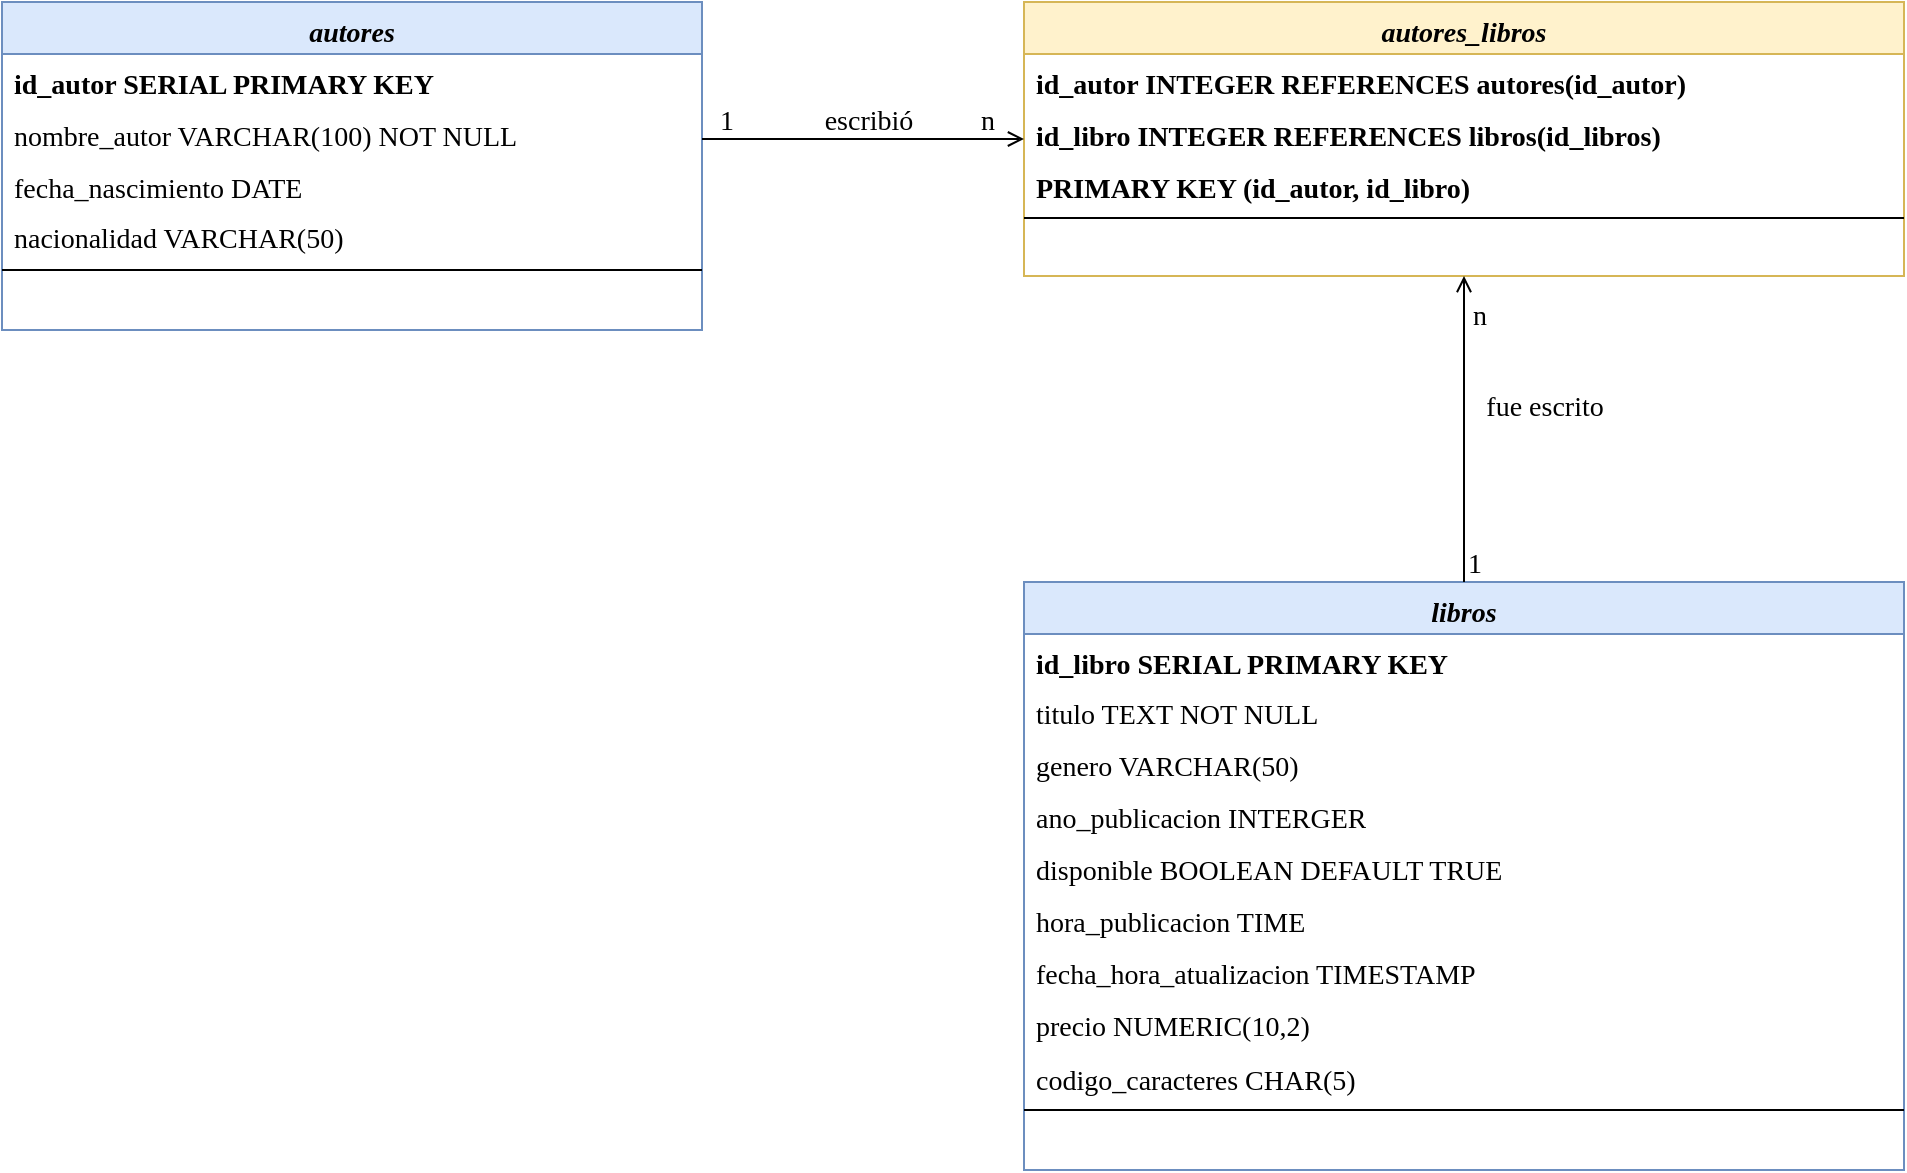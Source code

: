 <mxfile version="20.5.3" type="embed"><diagram id="8XITtoyjqvFha4r6XIhv" name="Page-1"><mxGraphModel dx="1170" dy="758" grid="1" gridSize="10" guides="1" tooltips="1" connect="1" arrows="1" fold="1" page="1" pageScale="1" pageWidth="1200" pageHeight="1920" math="0" shadow="0"><root><mxCell id="0"/><mxCell id="1" parent="0"/><mxCell id="33" value="autores" style="swimlane;fontStyle=3;align=center;verticalAlign=top;childLayout=stackLayout;horizontal=1;startSize=26;horizontalStack=0;resizeParent=1;resizeLast=0;collapsible=1;marginBottom=0;rounded=0;shadow=0;strokeWidth=1;fillColor=#dae8fc;strokeColor=#6c8ebf;fontSize=14;fontFamily=Verdana;" vertex="1" parent="1"><mxGeometry x="125" y="40" width="350" height="164" as="geometry"><mxRectangle x="230" y="140" width="160" height="26" as="alternateBounds"/></mxGeometry></mxCell><mxCell id="34" value="id_autor SERIAL PRIMARY KEY" style="text;align=left;verticalAlign=top;spacingLeft=4;spacingRight=4;overflow=hidden;rotatable=0;points=[[0,0.5],[1,0.5]];portConstraint=eastwest;fontStyle=1;fontSize=14;fontFamily=Verdana;" vertex="1" parent="33"><mxGeometry y="26" width="350" height="26" as="geometry"/></mxCell><mxCell id="35" value="nombre_autor VARCHAR(100) NOT NULL" style="text;align=left;verticalAlign=top;spacingLeft=4;spacingRight=4;overflow=hidden;rotatable=0;points=[[0,0.5],[1,0.5]];portConstraint=eastwest;rounded=0;shadow=0;html=0;fontSize=14;fontFamily=Verdana;" vertex="1" parent="33"><mxGeometry y="52" width="350" height="26" as="geometry"/></mxCell><mxCell id="36" value="fecha_nascimiento DATE" style="text;align=left;verticalAlign=top;spacingLeft=4;spacingRight=4;overflow=hidden;rotatable=0;points=[[0,0.5],[1,0.5]];portConstraint=eastwest;rounded=0;shadow=0;html=0;fontSize=14;fontFamily=Verdana;" vertex="1" parent="33"><mxGeometry y="78" width="350" height="26" as="geometry"/></mxCell><mxCell id="37" value="nacionalidad VARCHAR(50)" style="text;strokeColor=none;fillColor=none;align=left;verticalAlign=top;spacingLeft=4;spacingRight=4;overflow=hidden;rotatable=0;points=[[0,0.5],[1,0.5]];portConstraint=eastwest;whiteSpace=wrap;html=1;fontSize=14;fontFamily=Verdana;" vertex="1" parent="33"><mxGeometry y="104" width="350" height="26" as="geometry"/></mxCell><mxCell id="38" value="" style="line;html=1;strokeWidth=1;align=left;verticalAlign=middle;spacingTop=-1;spacingLeft=3;spacingRight=3;rotatable=0;labelPosition=right;points=[];portConstraint=eastwest;fontSize=14;fontFamily=Verdana;" vertex="1" parent="33"><mxGeometry y="130" width="350" height="8" as="geometry"/></mxCell><mxCell id="39" value="autores_libros" style="swimlane;fontStyle=3;align=center;verticalAlign=top;childLayout=stackLayout;horizontal=1;startSize=26;horizontalStack=0;resizeParent=1;resizeLast=0;collapsible=1;marginBottom=0;rounded=0;shadow=0;strokeWidth=1;fillColor=#fff2cc;strokeColor=#d6b656;fontSize=14;fontFamily=Verdana;" vertex="1" parent="1"><mxGeometry x="636" y="40" width="440" height="137" as="geometry"><mxRectangle x="550" y="140" width="160" height="26" as="alternateBounds"/></mxGeometry></mxCell><mxCell id="40" value="id_autor INTEGER REFERENCES autores(id_autor)&#10;" style="text;align=left;verticalAlign=top;spacingLeft=4;spacingRight=4;overflow=hidden;rotatable=0;points=[[0,0.5],[1,0.5]];portConstraint=eastwest;rounded=0;shadow=0;html=0;fontStyle=1;fontSize=14;fontFamily=Verdana;" vertex="1" parent="39"><mxGeometry y="26" width="440" height="26" as="geometry"/></mxCell><mxCell id="41" value="id_libro INTEGER REFERENCES libros(id_libros)" style="text;align=left;verticalAlign=top;spacingLeft=4;spacingRight=4;overflow=hidden;rotatable=0;points=[[0,0.5],[1,0.5]];portConstraint=eastwest;rounded=0;shadow=0;html=0;fontStyle=1;fontSize=14;fontFamily=Verdana;" vertex="1" parent="39"><mxGeometry y="52" width="440" height="26" as="geometry"/></mxCell><mxCell id="42" value="PRIMARY KEY (id_autor, id_libro)" style="text;align=left;verticalAlign=top;spacingLeft=4;spacingRight=4;overflow=hidden;rotatable=0;points=[[0,0.5],[1,0.5]];portConstraint=eastwest;fontStyle=1;fontSize=14;fontFamily=Verdana;" vertex="1" parent="39"><mxGeometry y="78" width="440" height="26" as="geometry"/></mxCell><mxCell id="43" value="" style="line;html=1;strokeWidth=1;align=left;verticalAlign=middle;spacingTop=-1;spacingLeft=3;spacingRight=3;rotatable=0;labelPosition=right;points=[];portConstraint=eastwest;fontSize=14;fontFamily=Verdana;" vertex="1" parent="39"><mxGeometry y="104" width="440" height="8" as="geometry"/></mxCell><mxCell id="44" value="" style="endArrow=open;shadow=0;strokeWidth=1;rounded=0;endFill=1;edgeStyle=elbowEdgeStyle;elbow=vertical;fontSize=14;fontFamily=Verdana;" edge="1" parent="1" source="33" target="39"><mxGeometry x="0.5" y="41" relative="1" as="geometry"><mxPoint x="428" y="142" as="sourcePoint"/><mxPoint x="588" y="142" as="targetPoint"/><mxPoint x="-40" y="32" as="offset"/></mxGeometry></mxCell><mxCell id="45" value="1" style="resizable=0;align=left;verticalAlign=bottom;labelBackgroundColor=none;fontSize=14;fontFamily=Verdana;" connectable="0" vertex="1" parent="44"><mxGeometry x="-1" relative="1" as="geometry"><mxPoint x="7" as="offset"/></mxGeometry></mxCell><mxCell id="46" value="n" style="resizable=0;align=right;verticalAlign=bottom;labelBackgroundColor=none;fontSize=14;fontFamily=Verdana;" connectable="0" vertex="1" parent="44"><mxGeometry x="1" relative="1" as="geometry"><mxPoint x="-13" as="offset"/></mxGeometry></mxCell><mxCell id="47" value="escribió" style="text;html=1;resizable=0;points=[];;align=center;verticalAlign=middle;labelBackgroundColor=none;rounded=0;shadow=0;strokeWidth=1;fontSize=14;fontFamily=Verdana;" vertex="1" connectable="0" parent="44"><mxGeometry x="0.5" y="49" relative="1" as="geometry"><mxPoint x="-38" y="40" as="offset"/></mxGeometry></mxCell><mxCell id="48" value="libros" style="swimlane;fontStyle=3;align=center;verticalAlign=top;childLayout=stackLayout;horizontal=1;startSize=26;horizontalStack=0;resizeParent=1;resizeLast=0;collapsible=1;marginBottom=0;rounded=0;shadow=0;strokeWidth=1;fillColor=#dae8fc;strokeColor=#6c8ebf;fontSize=14;fontFamily=Verdana;" vertex="1" parent="1"><mxGeometry x="636" y="330" width="440" height="294" as="geometry"><mxRectangle x="230" y="140" width="160" height="26" as="alternateBounds"/></mxGeometry></mxCell><mxCell id="49" value="id_libro SERIAL PRIMARY KEY" style="text;align=left;verticalAlign=top;spacingLeft=4;spacingRight=4;overflow=hidden;rotatable=0;points=[[0,0.5],[1,0.5]];portConstraint=eastwest;fontSize=14;fontFamily=Verdana;fontStyle=1" vertex="1" parent="48"><mxGeometry y="26" width="440" height="26" as="geometry"/></mxCell><mxCell id="50" value="titulo TEXT NOT NULL" style="text;strokeColor=none;fillColor=none;align=left;verticalAlign=top;spacingLeft=4;spacingRight=4;overflow=hidden;rotatable=0;points=[[0,0.5],[1,0.5]];portConstraint=eastwest;whiteSpace=wrap;html=1;fontSize=14;fontFamily=Verdana;" vertex="1" parent="48"><mxGeometry y="52" width="440" height="26" as="geometry"/></mxCell><mxCell id="51" value="genero VARCHAR(50)" style="text;strokeColor=none;fillColor=none;align=left;verticalAlign=top;spacingLeft=4;spacingRight=4;overflow=hidden;rotatable=0;points=[[0,0.5],[1,0.5]];portConstraint=eastwest;whiteSpace=wrap;html=1;fontSize=14;fontFamily=Verdana;" vertex="1" parent="48"><mxGeometry y="78" width="440" height="26" as="geometry"/></mxCell><mxCell id="52" value="ano_publicacion INTERGER" style="text;strokeColor=none;fillColor=none;align=left;verticalAlign=top;spacingLeft=4;spacingRight=4;overflow=hidden;rotatable=0;points=[[0,0.5],[1,0.5]];portConstraint=eastwest;whiteSpace=wrap;html=1;fontSize=14;fontFamily=Verdana;" vertex="1" parent="48"><mxGeometry y="104" width="440" height="26" as="geometry"/></mxCell><mxCell id="53" value="disponible BOOLEAN DEFAULT TRUE" style="text;strokeColor=none;fillColor=none;align=left;verticalAlign=top;spacingLeft=4;spacingRight=4;overflow=hidden;rotatable=0;points=[[0,0.5],[1,0.5]];portConstraint=eastwest;whiteSpace=wrap;html=1;fontSize=14;fontFamily=Verdana;" vertex="1" parent="48"><mxGeometry y="130" width="440" height="26" as="geometry"/></mxCell><mxCell id="54" value="hora_publicacion TIME" style="text;strokeColor=none;fillColor=none;align=left;verticalAlign=top;spacingLeft=4;spacingRight=4;overflow=hidden;rotatable=0;points=[[0,0.5],[1,0.5]];portConstraint=eastwest;whiteSpace=wrap;html=1;fontSize=14;fontFamily=Verdana;" vertex="1" parent="48"><mxGeometry y="156" width="440" height="26" as="geometry"/></mxCell><mxCell id="55" value="fecha_hora_atualizacion TIMESTAMP" style="text;strokeColor=none;fillColor=none;align=left;verticalAlign=top;spacingLeft=4;spacingRight=4;overflow=hidden;rotatable=0;points=[[0,0.5],[1,0.5]];portConstraint=eastwest;whiteSpace=wrap;html=1;fontSize=14;fontFamily=Verdana;" vertex="1" parent="48"><mxGeometry y="182" width="440" height="26" as="geometry"/></mxCell><mxCell id="56" value="precio NUMERIC(10,2)" style="text;strokeColor=none;fillColor=none;align=left;verticalAlign=top;spacingLeft=4;spacingRight=4;overflow=hidden;rotatable=0;points=[[0,0.5],[1,0.5]];portConstraint=eastwest;whiteSpace=wrap;html=1;fontSize=14;fontFamily=Verdana;" vertex="1" parent="48"><mxGeometry y="208" width="440" height="26" as="geometry"/></mxCell><mxCell id="57" value="codigo_caracteres CHAR(5)" style="text;align=left;verticalAlign=top;spacingLeft=4;spacingRight=4;overflow=hidden;rotatable=0;points=[[0,0.5],[1,0.5]];portConstraint=eastwest;rounded=0;shadow=0;html=0;fontSize=14;fontFamily=Verdana;" vertex="1" parent="48"><mxGeometry y="234" width="440" height="26" as="geometry"/></mxCell><mxCell id="58" value="" style="line;html=1;strokeWidth=1;align=left;verticalAlign=middle;spacingTop=-1;spacingLeft=3;spacingRight=3;rotatable=0;labelPosition=right;points=[];portConstraint=eastwest;fontSize=14;fontFamily=Verdana;" vertex="1" parent="48"><mxGeometry y="260" width="440" height="8" as="geometry"/></mxCell><mxCell id="59" value="" style="endArrow=open;shadow=0;strokeWidth=1;rounded=0;endFill=1;edgeStyle=elbowEdgeStyle;elbow=vertical;exitX=0.5;exitY=0;exitDx=0;exitDy=0;entryX=0.5;entryY=1;entryDx=0;entryDy=0;fontSize=14;fontFamily=Verdana;" edge="1" parent="1" source="48" target="39"><mxGeometry x="0.5" y="41" relative="1" as="geometry"><mxPoint x="518" y="300" as="sourcePoint"/><mxPoint x="678" y="224" as="targetPoint"/><mxPoint x="-40" y="32" as="offset"/></mxGeometry></mxCell><mxCell id="60" value="1" style="resizable=0;align=left;verticalAlign=bottom;labelBackgroundColor=none;fontSize=14;fontFamily=Verdana;" connectable="0" vertex="1" parent="59"><mxGeometry x="-1" relative="1" as="geometry"><mxPoint as="offset"/></mxGeometry></mxCell><mxCell id="61" value="n" style="resizable=0;align=right;verticalAlign=bottom;labelBackgroundColor=none;fontSize=14;fontFamily=Verdana;" connectable="0" vertex="1" parent="59"><mxGeometry x="1" relative="1" as="geometry"><mxPoint x="13" y="29" as="offset"/></mxGeometry></mxCell><mxCell id="62" value="fue escrito" style="text;html=1;resizable=0;points=[];;align=center;verticalAlign=middle;labelBackgroundColor=none;rounded=0;shadow=0;strokeWidth=1;fontSize=14;fontFamily=Verdana;" connectable="0" vertex="1" parent="59"><mxGeometry x="0.5" y="49" relative="1" as="geometry"><mxPoint x="89" y="28" as="offset"/></mxGeometry></mxCell></root></mxGraphModel></diagram></mxfile>